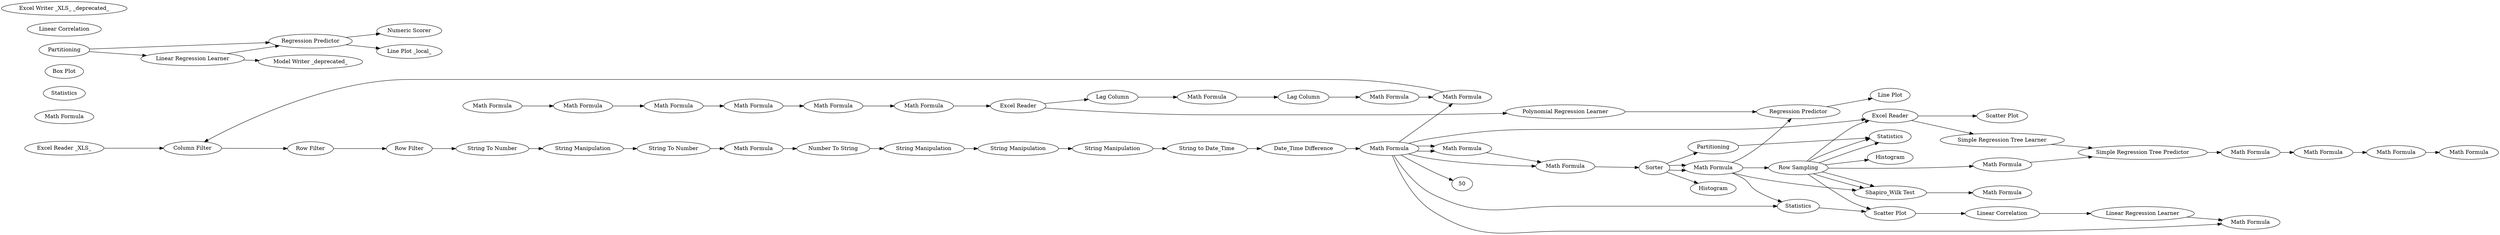 digraph {
	1 [label="Excel Reader _XLS_"]
	16 [label="Math Formula"]
	20 [label="Math Formula"]
	33 [label="Math Formula"]
	34 [label="Math Formula"]
	35 [label="Math Formula"]
	36 [label="Math Formula"]
	37 [label="Lag Column"]
	38 [label="Lag Column"]
	39 [label="Math Formula"]
	40 [label="Math Formula"]
	41 [label="Math Formula"]
	42 [label="Math Formula"]
	43 [label="Math Formula"]
	44 [label="Math Formula"]
	45 [label="Math Formula"]
	46 [label="Math Formula"]
	47 [label="Math Formula"]
	2 [label="Column Filter"]
	3 [label="Row Filter"]
	4 [label="Row Filter"]
	5 [label="String Manipulation"]
	6 [label="String Manipulation"]
	7 [label="String Manipulation"]
	8 [label="String To Number"]
	9 [label="Math Formula"]
	10 [label="Number To String"]
	11 [label="String to Date_Time"]
	12 [label="String Manipulation"]
	13 [label="String To Number"]
	19 [label="Date_Time Difference"]
	22 [label="Math Formula"]
	14 [label=Statistics]
	15 [label="Box Plot"]
	17 [label="Histogram _local_"]
	18 [label="Line Plot _local_"]
	23 [label=Partitioning]
	24 [label="Linear Regression Learner"]
	26 [label="Numeric Scorer"]
	27 [label="Linear Correlation"]
	28 [label="Regression Predictor"]
	29 [label="Line Plot _local_"]
	30 [label="Excel Writer _XLS_ _deprecated_"]
	31 [label="Model Writer _deprecated_"]
	16 [label="Excel Reader"]
	17 [label="Polynomial Regression Learner"]
	18 [label="Regression Predictor"]
	46 [label=Sorter]
	47 [label="Math Formula"]
	48 [label=Histogram]
	49 [label="Line Plot"]
	51 [label="Excel Writer"]
	52 [label=Partitioning]
	53 [label="Shapiro_Wilk Test"]
	54 [label="Math Formula"]
	55 [label="Math Formula"]
	56 [label="Math Formula"]
	57 [label="Math Formula"]
	51 [label="Row Sampling"]
	53 [label=Statistics]
	54 [label="Shapiro_Wilk Test"]
	56 [label=Statistics]
	57 [label="Math Formula"]
	58 [label="Math Formula"]
	59 [label="Math Formula"]
	60 [label="Math Formula"]
	61 [label=Histogram]
	57 [label="Scatter Plot"]
	58 [label="Linear Correlation"]
	59 [label="Linear Regression Learner"]
	51 [label="Row Sampling"]
	53 [label=Statistics]
	54 [label="Shapiro_Wilk Test"]
	56 [label=Statistics]
	61 [label="Excel Reader"]
	64 [label="Math Formula"]
	65 [label="Scatter Plot"]
	66 [label="Simple Regression Tree Learner"]
	68 [label="Simple Regression Tree Predictor"]
	69 [label="Math Formula"]
	70 [label="Math Formula"]
	71 [label="Math Formula"]
	72 [label="Math Formula"]
	73 [label=Histogram]
	16 -> 37
	20 -> 42
	33 -> 34
	34 -> 40
	35 -> 33
	36 -> 41
	37 -> 39
	38 -> 20
	39 -> 38
	40 -> 16
	41 -> 35
	42 -> 2
	22 -> 44
	44 -> 45
	45 -> 46
	46 -> 47
	2 -> 3
	3 -> 4
	4 -> 13
	5 -> 8
	6 -> 7
	7 -> 11
	8 -> 9
	9 -> 10
	10 -> 12
	11 -> 19
	12 -> 6
	13 -> 5
	19 -> 22
	23 -> 28
	23 -> 24
	24 -> 28
	24 -> 31
	28 -> 29
	28 -> 26
	16 -> 17
	17 -> 18
	18 -> 49
	46 -> 47
	46 -> 52
	46 -> 48
	47 -> 56
	47 -> 54
	47 -> 51
	47 -> 18
	52 -> 53
	54 -> 55
	56 -> 57
	51 -> 54
	51 -> 53
	51 -> 57
	51 -> 61
	57 -> 58
	58 -> 59
	59 -> 60
	51 -> 54
	51 -> 53
	51 -> 64
	51 -> 73
	61 -> 65
	61 -> 66
	64 -> 68
	66 -> 68
	68 -> 69
	69 -> 70
	70 -> 71
	71 -> 72
	1 -> 2
	22 -> 42
	22 -> 56
	22 -> 45
	22 -> 61
	22 -> 44
	22 -> 60
	22 -> 50
	rankdir=LR
}
